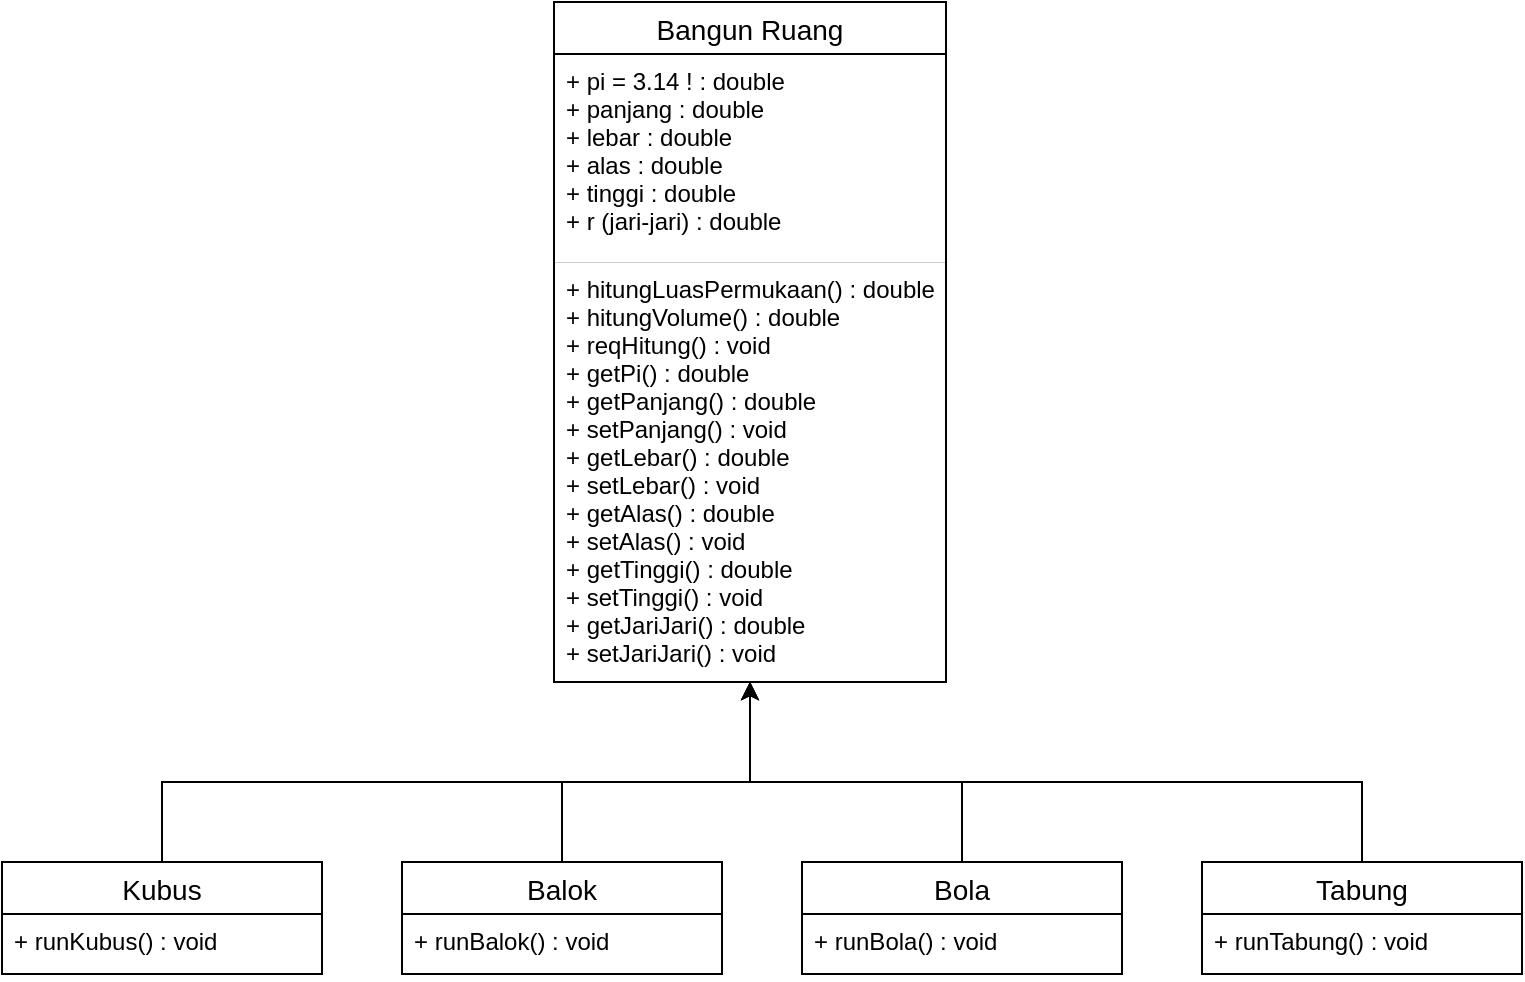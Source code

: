 <mxfile version="21.1.5" type="device">
  <diagram id="RJ2XyFarGaOCWqrOaHv-" name="Page-1">
    <mxGraphModel dx="463" dy="258" grid="1" gridSize="10" guides="1" tooltips="1" connect="1" arrows="1" fold="1" page="1" pageScale="1" pageWidth="827" pageHeight="1169" math="0" shadow="0">
      <root>
        <mxCell id="0" />
        <mxCell id="1" parent="0" />
        <mxCell id="gFR2fEc5Dq7jVJR8afbh-1" value="Bangun Ruang" style="swimlane;fontStyle=0;childLayout=stackLayout;horizontal=1;startSize=26;horizontalStack=0;resizeParent=1;resizeParentMax=0;resizeLast=0;collapsible=1;marginBottom=0;align=center;fontSize=14;strokeWidth=1;fillColor=default;swimlaneLine=1;glass=0;rounded=0;sketch=0;shadow=0;strokeColor=default;" parent="1" vertex="1">
          <mxGeometry x="316" y="50" width="196" height="340" as="geometry">
            <mxRectangle x="316" y="50" width="130" height="30" as="alternateBounds" />
          </mxGeometry>
        </mxCell>
        <mxCell id="gFR2fEc5Dq7jVJR8afbh-2" value="+ pi = 3.14 ! : double&#xa;+ panjang : double&#xa;+ lebar : double&#xa;+ alas : double&#xa;+ tinggi : double&#xa;+ r (jari-jari) : double" style="text;strokeColor=#000000;fillColor=none;spacingLeft=4;spacingRight=4;overflow=hidden;rotatable=0;points=[[0,0.5],[1,0.5]];portConstraint=eastwest;fontSize=12;strokeWidth=0;fillStyle=hatch;sketch=0;shadow=0;glass=0;rounded=0;" parent="gFR2fEc5Dq7jVJR8afbh-1" vertex="1">
          <mxGeometry y="26" width="196" height="104" as="geometry" />
        </mxCell>
        <mxCell id="gFR2fEc5Dq7jVJR8afbh-3" value="+ hitungLuasPermukaan() : double&#xa;+ hitungVolume() : double&#xa;+ reqHitung() : void&#xa;+ getPi() : double&#xa;+ getPanjang() : double&#xa;+ setPanjang() : void&#xa;+ getLebar() : double&#xa;+ setLebar() : void&#xa;+ getAlas() : double&#xa;+ setAlas() : void&#xa;+ getTinggi() : double&#xa;+ setTinggi() : void&#xa;+ getJariJari() : double&#xa;+ setJariJari() : void" style="text;strokeColor=default;fillColor=none;spacingLeft=4;spacingRight=4;overflow=hidden;rotatable=0;points=[[0,0.5],[1,0.5]];portConstraint=eastwest;fontSize=12;strokeWidth=0;" parent="gFR2fEc5Dq7jVJR8afbh-1" vertex="1">
          <mxGeometry y="130" width="196" height="210" as="geometry" />
        </mxCell>
        <mxCell id="gFR2fEc5Dq7jVJR8afbh-25" style="edgeStyle=orthogonalEdgeStyle;rounded=0;orthogonalLoop=1;jettySize=auto;html=1;" parent="1" source="gFR2fEc5Dq7jVJR8afbh-5" target="gFR2fEc5Dq7jVJR8afbh-1" edge="1">
          <mxGeometry relative="1" as="geometry">
            <Array as="points">
              <mxPoint x="120" y="440" />
              <mxPoint x="414" y="440" />
            </Array>
          </mxGeometry>
        </mxCell>
        <mxCell id="gFR2fEc5Dq7jVJR8afbh-5" value="Kubus" style="swimlane;fontStyle=0;childLayout=stackLayout;horizontal=1;startSize=26;horizontalStack=0;resizeParent=1;resizeParentMax=0;resizeLast=0;collapsible=1;marginBottom=0;align=center;fontSize=14;rounded=0;shadow=0;glass=0;sketch=0;fillStyle=auto;strokeColor=default;strokeWidth=1;fillColor=default;swimlaneLine=1;" parent="1" vertex="1">
          <mxGeometry x="40" y="480" width="160" height="56" as="geometry" />
        </mxCell>
        <mxCell id="gFR2fEc5Dq7jVJR8afbh-6" value="+ runKubus() : void" style="text;strokeColor=default;fillColor=none;spacingLeft=4;spacingRight=4;overflow=hidden;rotatable=0;points=[[0,0.5],[1,0.5]];portConstraint=eastwest;fontSize=12;rounded=0;shadow=0;glass=0;sketch=0;fillStyle=auto;strokeWidth=0;" parent="gFR2fEc5Dq7jVJR8afbh-5" vertex="1">
          <mxGeometry y="26" width="160" height="30" as="geometry" />
        </mxCell>
        <mxCell id="gFR2fEc5Dq7jVJR8afbh-26" style="edgeStyle=orthogonalEdgeStyle;rounded=0;orthogonalLoop=1;jettySize=auto;html=1;" parent="1" source="gFR2fEc5Dq7jVJR8afbh-11" target="gFR2fEc5Dq7jVJR8afbh-1" edge="1">
          <mxGeometry relative="1" as="geometry">
            <Array as="points">
              <mxPoint x="520" y="440" />
              <mxPoint x="414" y="440" />
            </Array>
          </mxGeometry>
        </mxCell>
        <mxCell id="gFR2fEc5Dq7jVJR8afbh-11" value="Bola" style="swimlane;fontStyle=0;childLayout=stackLayout;horizontal=1;startSize=26;horizontalStack=0;resizeParent=1;resizeParentMax=0;resizeLast=0;collapsible=1;marginBottom=0;align=center;fontSize=14;rounded=0;shadow=0;glass=0;sketch=0;fillStyle=auto;strokeColor=default;strokeWidth=1;fillColor=default;swimlaneLine=1;" parent="1" vertex="1">
          <mxGeometry x="440" y="480" width="160" height="56" as="geometry" />
        </mxCell>
        <mxCell id="gFR2fEc5Dq7jVJR8afbh-12" value="+ runBola() : void" style="text;strokeColor=default;fillColor=none;spacingLeft=4;spacingRight=4;overflow=hidden;rotatable=0;points=[[0,0.5],[1,0.5]];portConstraint=eastwest;fontSize=12;rounded=0;shadow=0;glass=0;sketch=0;fillStyle=auto;strokeWidth=0;" parent="gFR2fEc5Dq7jVJR8afbh-11" vertex="1">
          <mxGeometry y="26" width="160" height="30" as="geometry" />
        </mxCell>
        <mxCell id="gFR2fEc5Dq7jVJR8afbh-27" style="edgeStyle=orthogonalEdgeStyle;rounded=0;orthogonalLoop=1;jettySize=auto;html=1;" parent="1" source="gFR2fEc5Dq7jVJR8afbh-14" target="gFR2fEc5Dq7jVJR8afbh-1" edge="1">
          <mxGeometry relative="1" as="geometry">
            <Array as="points">
              <mxPoint x="720" y="440" />
              <mxPoint x="414" y="440" />
            </Array>
          </mxGeometry>
        </mxCell>
        <mxCell id="gFR2fEc5Dq7jVJR8afbh-14" value="Tabung" style="swimlane;fontStyle=0;childLayout=stackLayout;horizontal=1;startSize=26;horizontalStack=0;resizeParent=1;resizeParentMax=0;resizeLast=0;collapsible=1;marginBottom=0;align=center;fontSize=14;rounded=0;shadow=0;glass=0;sketch=0;fillStyle=auto;strokeColor=default;strokeWidth=1;fillColor=default;swimlaneLine=1;" parent="1" vertex="1">
          <mxGeometry x="640" y="480" width="160" height="56" as="geometry" />
        </mxCell>
        <mxCell id="gFR2fEc5Dq7jVJR8afbh-15" value="+ runTabung() : void" style="text;strokeColor=default;fillColor=none;spacingLeft=4;spacingRight=4;overflow=hidden;rotatable=0;points=[[0,0.5],[1,0.5]];portConstraint=eastwest;fontSize=12;rounded=0;shadow=0;glass=0;sketch=0;fillStyle=auto;strokeWidth=0;" parent="gFR2fEc5Dq7jVJR8afbh-14" vertex="1">
          <mxGeometry y="26" width="160" height="30" as="geometry" />
        </mxCell>
        <mxCell id="gFR2fEc5Dq7jVJR8afbh-24" style="edgeStyle=orthogonalEdgeStyle;rounded=0;orthogonalLoop=1;jettySize=auto;html=1;" parent="1" source="gFR2fEc5Dq7jVJR8afbh-20" target="gFR2fEc5Dq7jVJR8afbh-1" edge="1">
          <mxGeometry relative="1" as="geometry">
            <Array as="points">
              <mxPoint x="320" y="440" />
              <mxPoint x="414" y="440" />
            </Array>
          </mxGeometry>
        </mxCell>
        <mxCell id="gFR2fEc5Dq7jVJR8afbh-20" value="Balok" style="swimlane;fontStyle=0;childLayout=stackLayout;horizontal=1;startSize=26;horizontalStack=0;resizeParent=1;resizeParentMax=0;resizeLast=0;collapsible=1;marginBottom=0;align=center;fontSize=14;rounded=0;shadow=0;glass=0;sketch=0;fillStyle=auto;strokeColor=default;strokeWidth=1;fillColor=default;swimlaneLine=1;" parent="1" vertex="1">
          <mxGeometry x="240" y="480" width="160" height="56" as="geometry" />
        </mxCell>
        <mxCell id="gFR2fEc5Dq7jVJR8afbh-21" value="+ runBalok() : void" style="text;strokeColor=default;fillColor=none;spacingLeft=4;spacingRight=4;overflow=hidden;rotatable=0;points=[[0,0.5],[1,0.5]];portConstraint=eastwest;fontSize=12;rounded=0;shadow=0;glass=0;sketch=0;fillStyle=auto;strokeWidth=0;" parent="gFR2fEc5Dq7jVJR8afbh-20" vertex="1">
          <mxGeometry y="26" width="160" height="30" as="geometry" />
        </mxCell>
      </root>
    </mxGraphModel>
  </diagram>
</mxfile>
